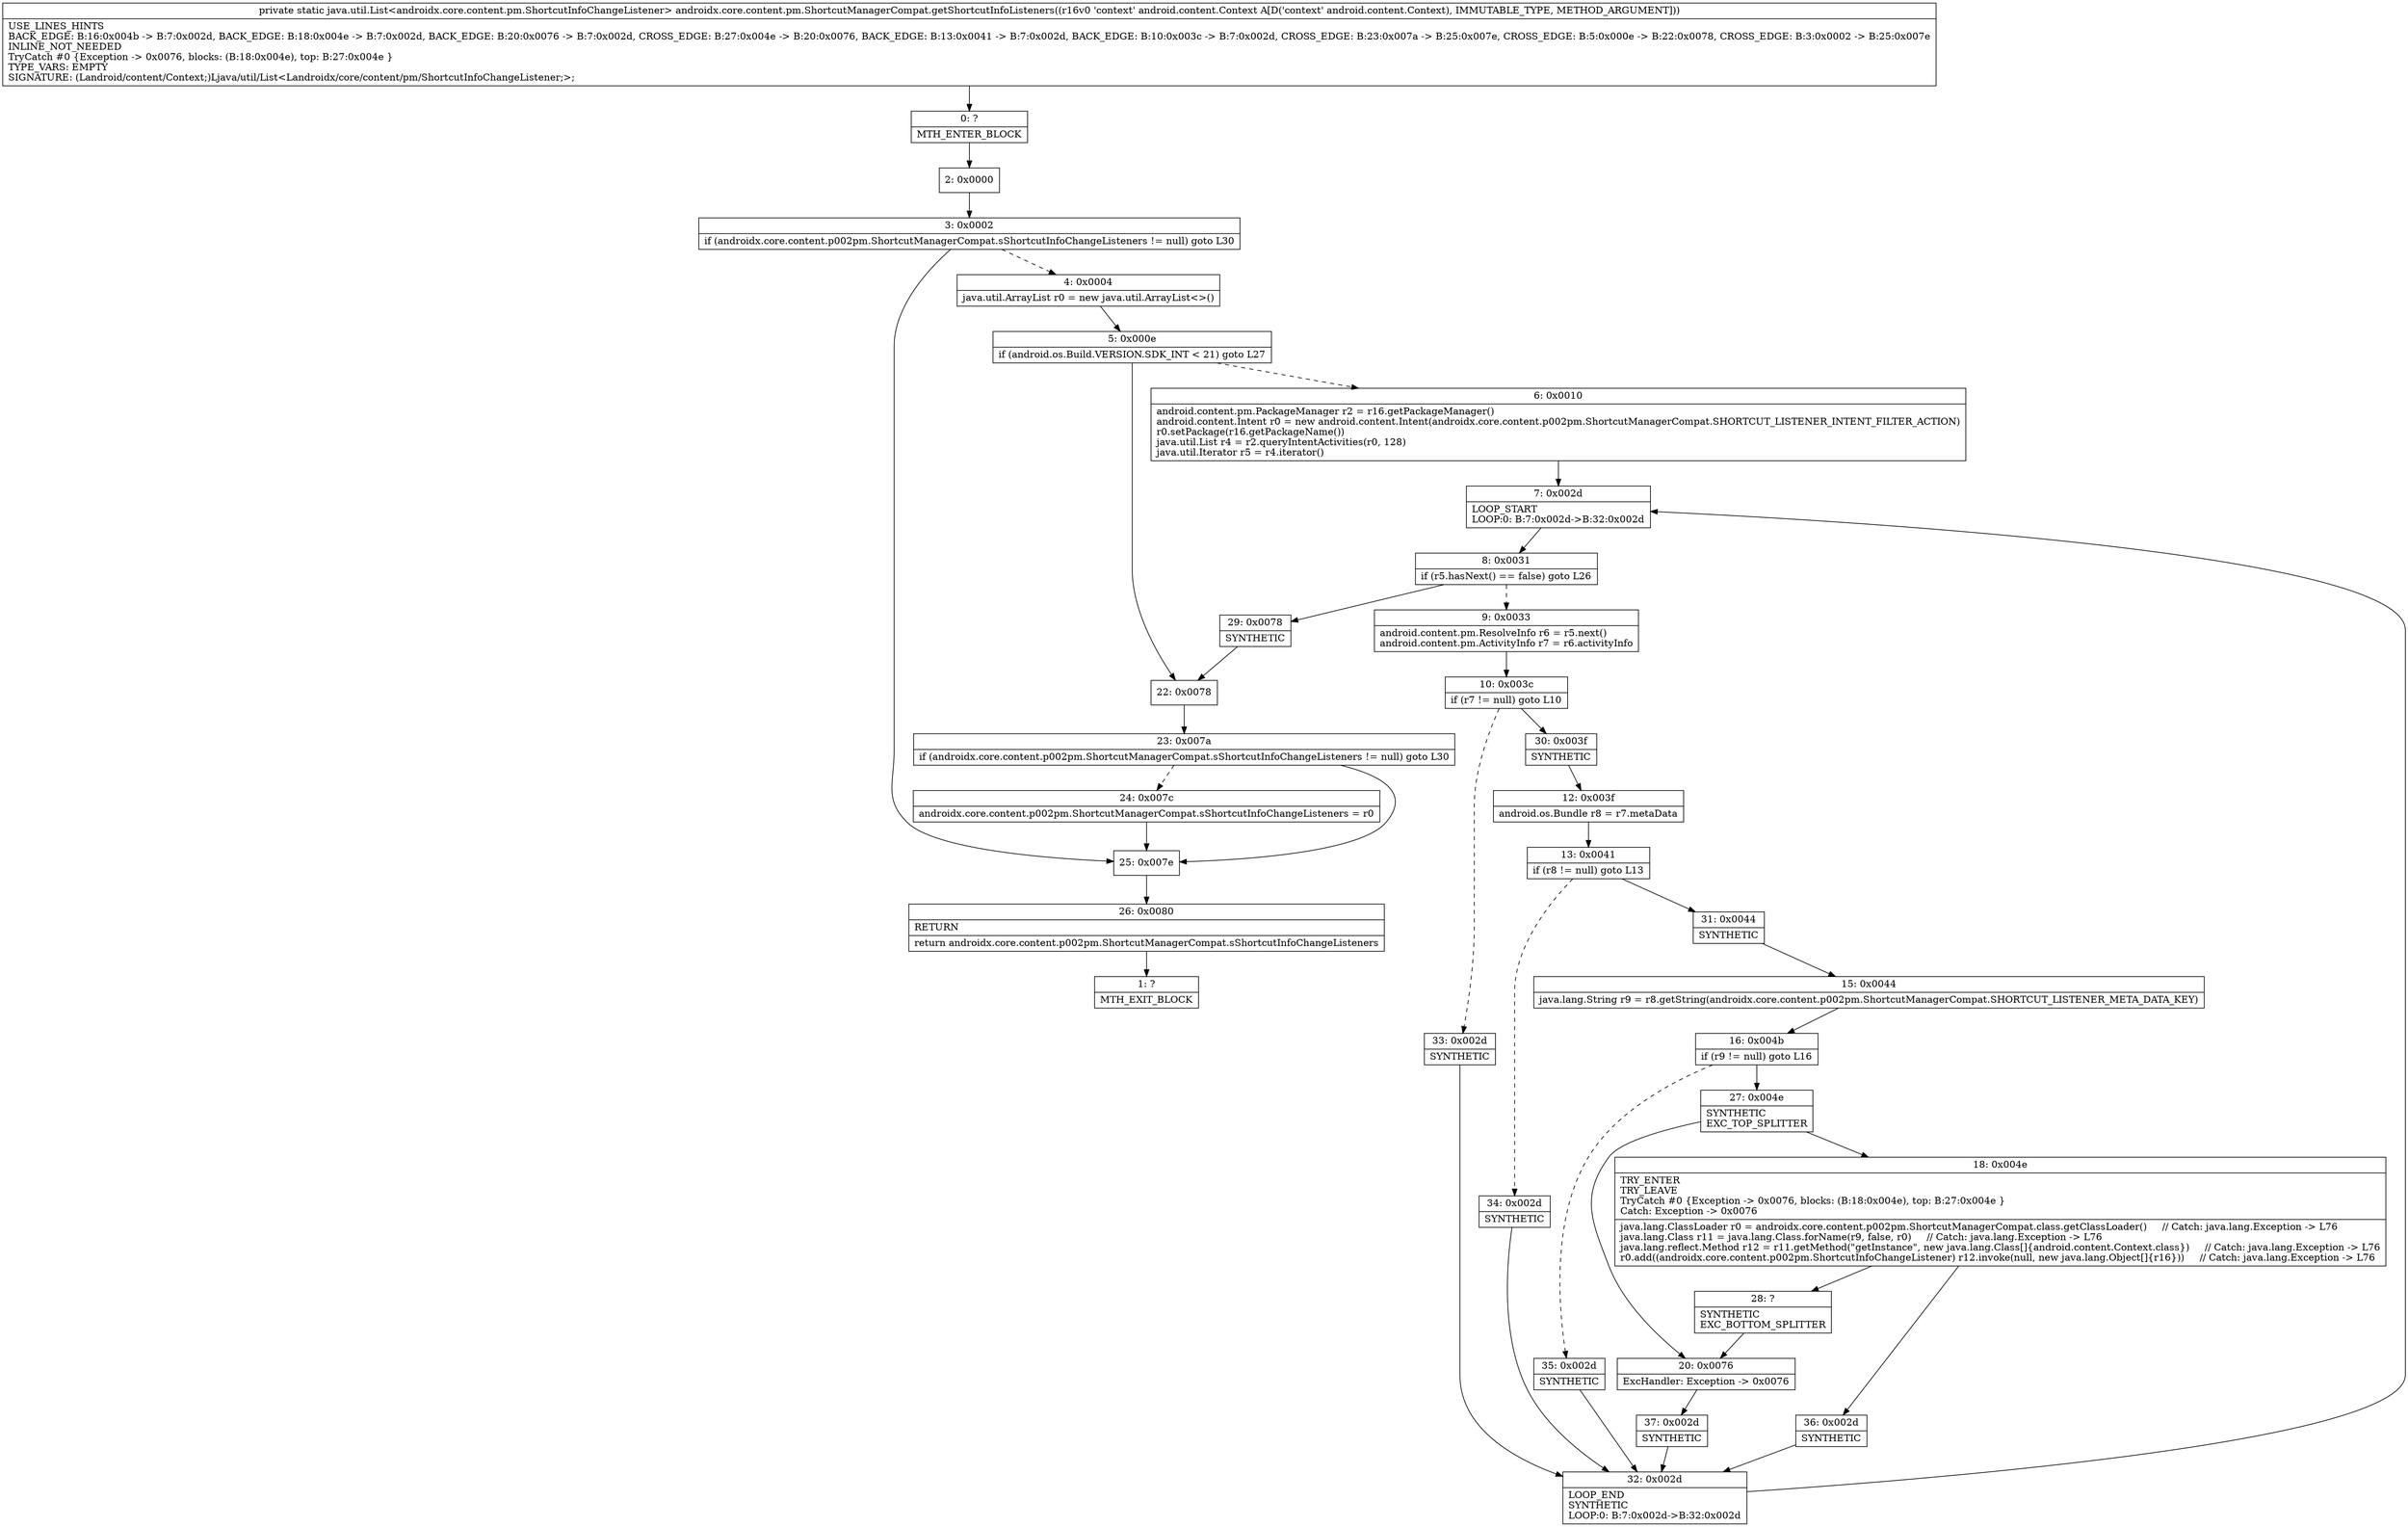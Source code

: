 digraph "CFG forandroidx.core.content.pm.ShortcutManagerCompat.getShortcutInfoListeners(Landroid\/content\/Context;)Ljava\/util\/List;" {
Node_0 [shape=record,label="{0\:\ ?|MTH_ENTER_BLOCK\l}"];
Node_2 [shape=record,label="{2\:\ 0x0000}"];
Node_3 [shape=record,label="{3\:\ 0x0002|if (androidx.core.content.p002pm.ShortcutManagerCompat.sShortcutInfoChangeListeners != null) goto L30\l}"];
Node_4 [shape=record,label="{4\:\ 0x0004|java.util.ArrayList r0 = new java.util.ArrayList\<\>()\l}"];
Node_5 [shape=record,label="{5\:\ 0x000e|if (android.os.Build.VERSION.SDK_INT \< 21) goto L27\l}"];
Node_6 [shape=record,label="{6\:\ 0x0010|android.content.pm.PackageManager r2 = r16.getPackageManager()\landroid.content.Intent r0 = new android.content.Intent(androidx.core.content.p002pm.ShortcutManagerCompat.SHORTCUT_LISTENER_INTENT_FILTER_ACTION)\lr0.setPackage(r16.getPackageName())\ljava.util.List r4 = r2.queryIntentActivities(r0, 128)\ljava.util.Iterator r5 = r4.iterator()\l}"];
Node_7 [shape=record,label="{7\:\ 0x002d|LOOP_START\lLOOP:0: B:7:0x002d\-\>B:32:0x002d\l}"];
Node_8 [shape=record,label="{8\:\ 0x0031|if (r5.hasNext() == false) goto L26\l}"];
Node_9 [shape=record,label="{9\:\ 0x0033|android.content.pm.ResolveInfo r6 = r5.next()\landroid.content.pm.ActivityInfo r7 = r6.activityInfo\l}"];
Node_10 [shape=record,label="{10\:\ 0x003c|if (r7 != null) goto L10\l}"];
Node_30 [shape=record,label="{30\:\ 0x003f|SYNTHETIC\l}"];
Node_12 [shape=record,label="{12\:\ 0x003f|android.os.Bundle r8 = r7.metaData\l}"];
Node_13 [shape=record,label="{13\:\ 0x0041|if (r8 != null) goto L13\l}"];
Node_31 [shape=record,label="{31\:\ 0x0044|SYNTHETIC\l}"];
Node_15 [shape=record,label="{15\:\ 0x0044|java.lang.String r9 = r8.getString(androidx.core.content.p002pm.ShortcutManagerCompat.SHORTCUT_LISTENER_META_DATA_KEY)\l}"];
Node_16 [shape=record,label="{16\:\ 0x004b|if (r9 != null) goto L16\l}"];
Node_27 [shape=record,label="{27\:\ 0x004e|SYNTHETIC\lEXC_TOP_SPLITTER\l}"];
Node_18 [shape=record,label="{18\:\ 0x004e|TRY_ENTER\lTRY_LEAVE\lTryCatch #0 \{Exception \-\> 0x0076, blocks: (B:18:0x004e), top: B:27:0x004e \}\lCatch: Exception \-\> 0x0076\l|java.lang.ClassLoader r0 = androidx.core.content.p002pm.ShortcutManagerCompat.class.getClassLoader()     \/\/ Catch: java.lang.Exception \-\> L76\ljava.lang.Class r11 = java.lang.Class.forName(r9, false, r0)     \/\/ Catch: java.lang.Exception \-\> L76\ljava.lang.reflect.Method r12 = r11.getMethod(\"getInstance\", new java.lang.Class[]\{android.content.Context.class\})     \/\/ Catch: java.lang.Exception \-\> L76\lr0.add((androidx.core.content.p002pm.ShortcutInfoChangeListener) r12.invoke(null, new java.lang.Object[]\{r16\}))     \/\/ Catch: java.lang.Exception \-\> L76\l}"];
Node_28 [shape=record,label="{28\:\ ?|SYNTHETIC\lEXC_BOTTOM_SPLITTER\l}"];
Node_36 [shape=record,label="{36\:\ 0x002d|SYNTHETIC\l}"];
Node_32 [shape=record,label="{32\:\ 0x002d|LOOP_END\lSYNTHETIC\lLOOP:0: B:7:0x002d\-\>B:32:0x002d\l}"];
Node_20 [shape=record,label="{20\:\ 0x0076|ExcHandler: Exception \-\> 0x0076\l}"];
Node_37 [shape=record,label="{37\:\ 0x002d|SYNTHETIC\l}"];
Node_35 [shape=record,label="{35\:\ 0x002d|SYNTHETIC\l}"];
Node_34 [shape=record,label="{34\:\ 0x002d|SYNTHETIC\l}"];
Node_33 [shape=record,label="{33\:\ 0x002d|SYNTHETIC\l}"];
Node_29 [shape=record,label="{29\:\ 0x0078|SYNTHETIC\l}"];
Node_22 [shape=record,label="{22\:\ 0x0078}"];
Node_23 [shape=record,label="{23\:\ 0x007a|if (androidx.core.content.p002pm.ShortcutManagerCompat.sShortcutInfoChangeListeners != null) goto L30\l}"];
Node_24 [shape=record,label="{24\:\ 0x007c|androidx.core.content.p002pm.ShortcutManagerCompat.sShortcutInfoChangeListeners = r0\l}"];
Node_25 [shape=record,label="{25\:\ 0x007e}"];
Node_26 [shape=record,label="{26\:\ 0x0080|RETURN\l|return androidx.core.content.p002pm.ShortcutManagerCompat.sShortcutInfoChangeListeners\l}"];
Node_1 [shape=record,label="{1\:\ ?|MTH_EXIT_BLOCK\l}"];
MethodNode[shape=record,label="{private static java.util.List\<androidx.core.content.pm.ShortcutInfoChangeListener\> androidx.core.content.pm.ShortcutManagerCompat.getShortcutInfoListeners((r16v0 'context' android.content.Context A[D('context' android.content.Context), IMMUTABLE_TYPE, METHOD_ARGUMENT]))  | USE_LINES_HINTS\lBACK_EDGE: B:16:0x004b \-\> B:7:0x002d, BACK_EDGE: B:18:0x004e \-\> B:7:0x002d, BACK_EDGE: B:20:0x0076 \-\> B:7:0x002d, CROSS_EDGE: B:27:0x004e \-\> B:20:0x0076, BACK_EDGE: B:13:0x0041 \-\> B:7:0x002d, BACK_EDGE: B:10:0x003c \-\> B:7:0x002d, CROSS_EDGE: B:23:0x007a \-\> B:25:0x007e, CROSS_EDGE: B:5:0x000e \-\> B:22:0x0078, CROSS_EDGE: B:3:0x0002 \-\> B:25:0x007e\lINLINE_NOT_NEEDED\lTryCatch #0 \{Exception \-\> 0x0076, blocks: (B:18:0x004e), top: B:27:0x004e \}\lTYPE_VARS: EMPTY\lSIGNATURE: (Landroid\/content\/Context;)Ljava\/util\/List\<Landroidx\/core\/content\/pm\/ShortcutInfoChangeListener;\>;\l}"];
MethodNode -> Node_0;Node_0 -> Node_2;
Node_2 -> Node_3;
Node_3 -> Node_4[style=dashed];
Node_3 -> Node_25;
Node_4 -> Node_5;
Node_5 -> Node_6[style=dashed];
Node_5 -> Node_22;
Node_6 -> Node_7;
Node_7 -> Node_8;
Node_8 -> Node_9[style=dashed];
Node_8 -> Node_29;
Node_9 -> Node_10;
Node_10 -> Node_30;
Node_10 -> Node_33[style=dashed];
Node_30 -> Node_12;
Node_12 -> Node_13;
Node_13 -> Node_31;
Node_13 -> Node_34[style=dashed];
Node_31 -> Node_15;
Node_15 -> Node_16;
Node_16 -> Node_27;
Node_16 -> Node_35[style=dashed];
Node_27 -> Node_18;
Node_27 -> Node_20;
Node_18 -> Node_28;
Node_18 -> Node_36;
Node_28 -> Node_20;
Node_36 -> Node_32;
Node_32 -> Node_7;
Node_20 -> Node_37;
Node_37 -> Node_32;
Node_35 -> Node_32;
Node_34 -> Node_32;
Node_33 -> Node_32;
Node_29 -> Node_22;
Node_22 -> Node_23;
Node_23 -> Node_24[style=dashed];
Node_23 -> Node_25;
Node_24 -> Node_25;
Node_25 -> Node_26;
Node_26 -> Node_1;
}

